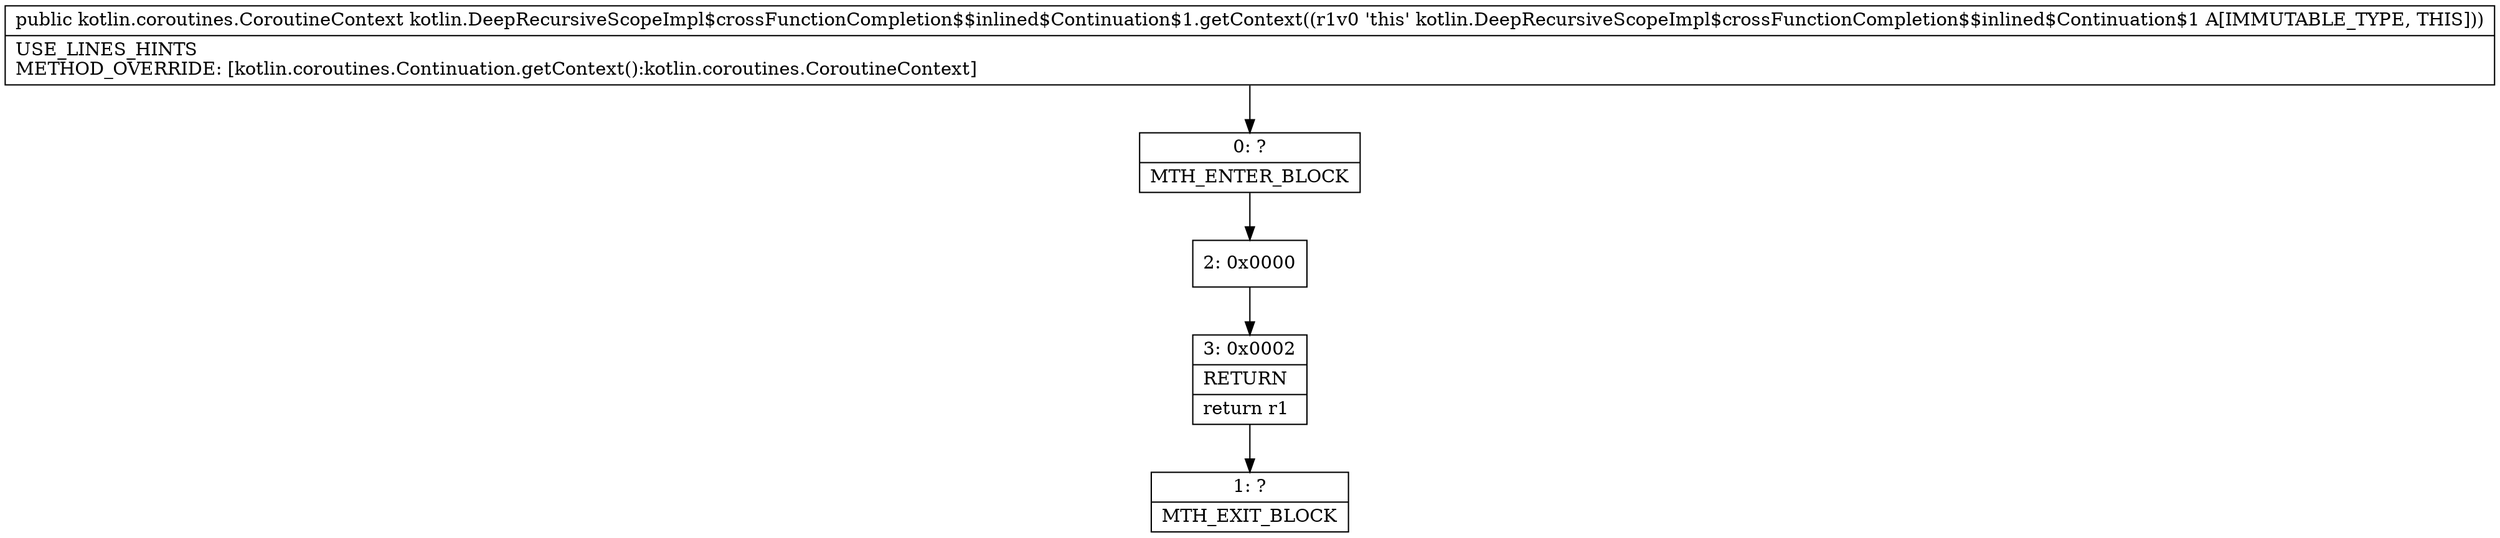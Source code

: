 digraph "CFG forkotlin.DeepRecursiveScopeImpl$crossFunctionCompletion$$inlined$Continuation$1.getContext()Lkotlin\/coroutines\/CoroutineContext;" {
Node_0 [shape=record,label="{0\:\ ?|MTH_ENTER_BLOCK\l}"];
Node_2 [shape=record,label="{2\:\ 0x0000}"];
Node_3 [shape=record,label="{3\:\ 0x0002|RETURN\l|return r1\l}"];
Node_1 [shape=record,label="{1\:\ ?|MTH_EXIT_BLOCK\l}"];
MethodNode[shape=record,label="{public kotlin.coroutines.CoroutineContext kotlin.DeepRecursiveScopeImpl$crossFunctionCompletion$$inlined$Continuation$1.getContext((r1v0 'this' kotlin.DeepRecursiveScopeImpl$crossFunctionCompletion$$inlined$Continuation$1 A[IMMUTABLE_TYPE, THIS]))  | USE_LINES_HINTS\lMETHOD_OVERRIDE: [kotlin.coroutines.Continuation.getContext():kotlin.coroutines.CoroutineContext]\l}"];
MethodNode -> Node_0;Node_0 -> Node_2;
Node_2 -> Node_3;
Node_3 -> Node_1;
}

